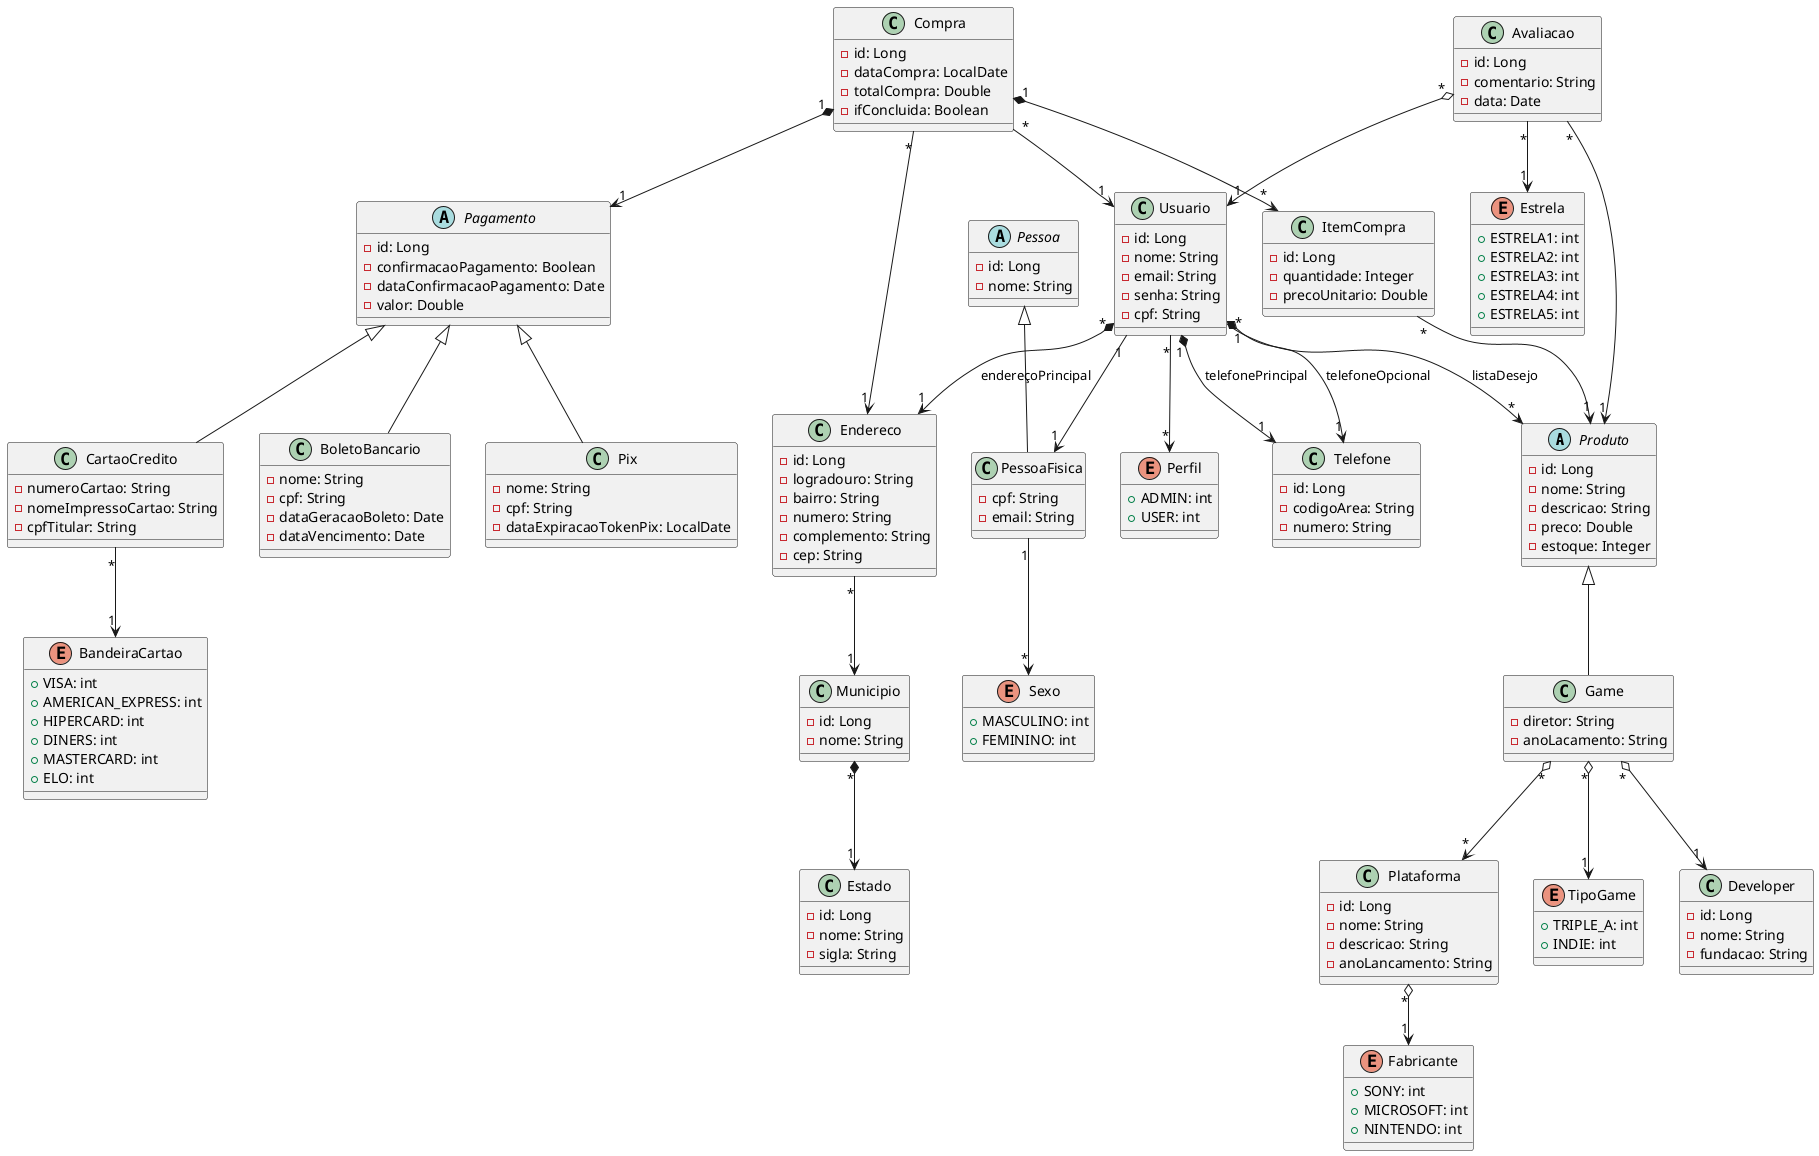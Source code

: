 @startuml Games-eCommerce

    abstract class Produto {

        - id: Long
        - nome: String
        - descricao: String
        - preco: Double
        - estoque: Integer
    }

    class Game {

        - diretor: String
        - anoLacamento: String
    }

    enum TipoGame {

        + TRIPLE_A: int
        + INDIE: int
    }

    class Developer {

        - id: Long
        - nome: String
        - fundacao: String
    }

    class Plataforma {

        - id: Long
        - nome: String
        - descricao: String
        - anoLancamento: String
    }

    enum Fabricante {

        + SONY: int
        + MICROSOFT: int
        + NINTENDO: int
    }

    abstract class Pessoa {

        - id: Long
        - nome: String
    }

    class PessoaFisica {

        - cpf: String
        - email: String
    }

    enum Sexo {

        + MASCULINO: int
        + FEMININO: int
    }

    enum Perfil {

        + ADMIN: int
        + USER: int
    }

    class Usuario {

        - id: Long
        - nome: String
        - email: String
        - senha: String
        - cpf: String
    }

    class Telefone {

        - id: Long
        - codigoArea: String
        - numero: String
    }

    class Compra {

        - id: Long
        - dataCompra: LocalDate
        - totalCompra: Double
        - ifConcluida: Boolean
    }

    class ItemCompra {

        - id: Long
        - quantidade: Integer
        - precoUnitario: Double
    }

    class Endereco {

        - id: Long
        - logradouro: String
        - bairro: String
        - numero: String
        - complemento: String
        - cep: String
    }

    class Avaliacao {

        - id: Long
        - comentario: String
        - data: Date
    }

    enum Estrela {

        + ESTRELA1: int
        + ESTRELA2: int
        + ESTRELA3: int
        + ESTRELA4: int
        + ESTRELA5: int
    }

    abstract class Pagamento {

        - id: Long
        - confirmacaoPagamento: Boolean
        - dataConfirmacaoPagamento: Date
        - valor: Double
    }

    class BoletoBancario {

        - nome: String
        - cpf: String
        - dataGeracaoBoleto: Date
        - dataVencimento: Date
    }

    class Pix {

        - nome: String
        - cpf: String
        - dataExpiracaoTokenPix: LocalDate
    }

    class CartaoCredito {

        - numeroCartao: String
        - nomeImpressoCartao: String
        - cpfTitular: String
    }

    enum BandeiraCartao {

        + VISA: int
        + AMERICAN_EXPRESS: int
        + HIPERCARD: int
        + DINERS: int
        + MASTERCARD: int
        + ELO: int
    }

    class Estado {

        - id: Long
        - nome: String
        - sigla: String
    }

    class Municipio {

        - id: Long
        - nome: String
    }

    Game -up-|> Produto
    Game "*" o--> "1" TipoGame
    Game "*" o--> "1" Developer
    Game "*" o--> "*" Plataforma

    Plataforma "*" o--> "1" Fabricante

    Municipio "*" *--> "1" Estado

    Endereco "*" --> "1" Municipio

    PessoaFisica "1" --> "*" Sexo

    PessoaFisica -up-|> Pessoa

    Usuario "1" --> "1" PessoaFisica
    Usuario "*" --> "*" Perfil
    Usuario "*" --> "*" Produto: listaDesejo
    Usuario "1" *--> "1" Telefone: telefonePrincipal
    Usuario "1" *--> "1" Telefone: telefoneOpcional
    Usuario "*" *--> "1" Endereco: endereçoPrincipal

    ItemCompra "*" --> "1" Produto

    BoletoBancario -up-|> Pagamento

    Pix -up-|> Pagamento

    CartaoCredito -up-|> Pagamento
    CartaoCredito "*" --> "1" BandeiraCartao

    Compra "*" --> "1" Usuario
    Compra "1" *--> "*" ItemCompra
    Compra "*" --> "1" Endereco
    Compra "1" *--> "1" Pagamento

    Avaliacao "*" --> "1" Estrela
    Avaliacao "*" o--> "1" Usuario
    Avaliacao "*" --> "1" Produto
@enduml
